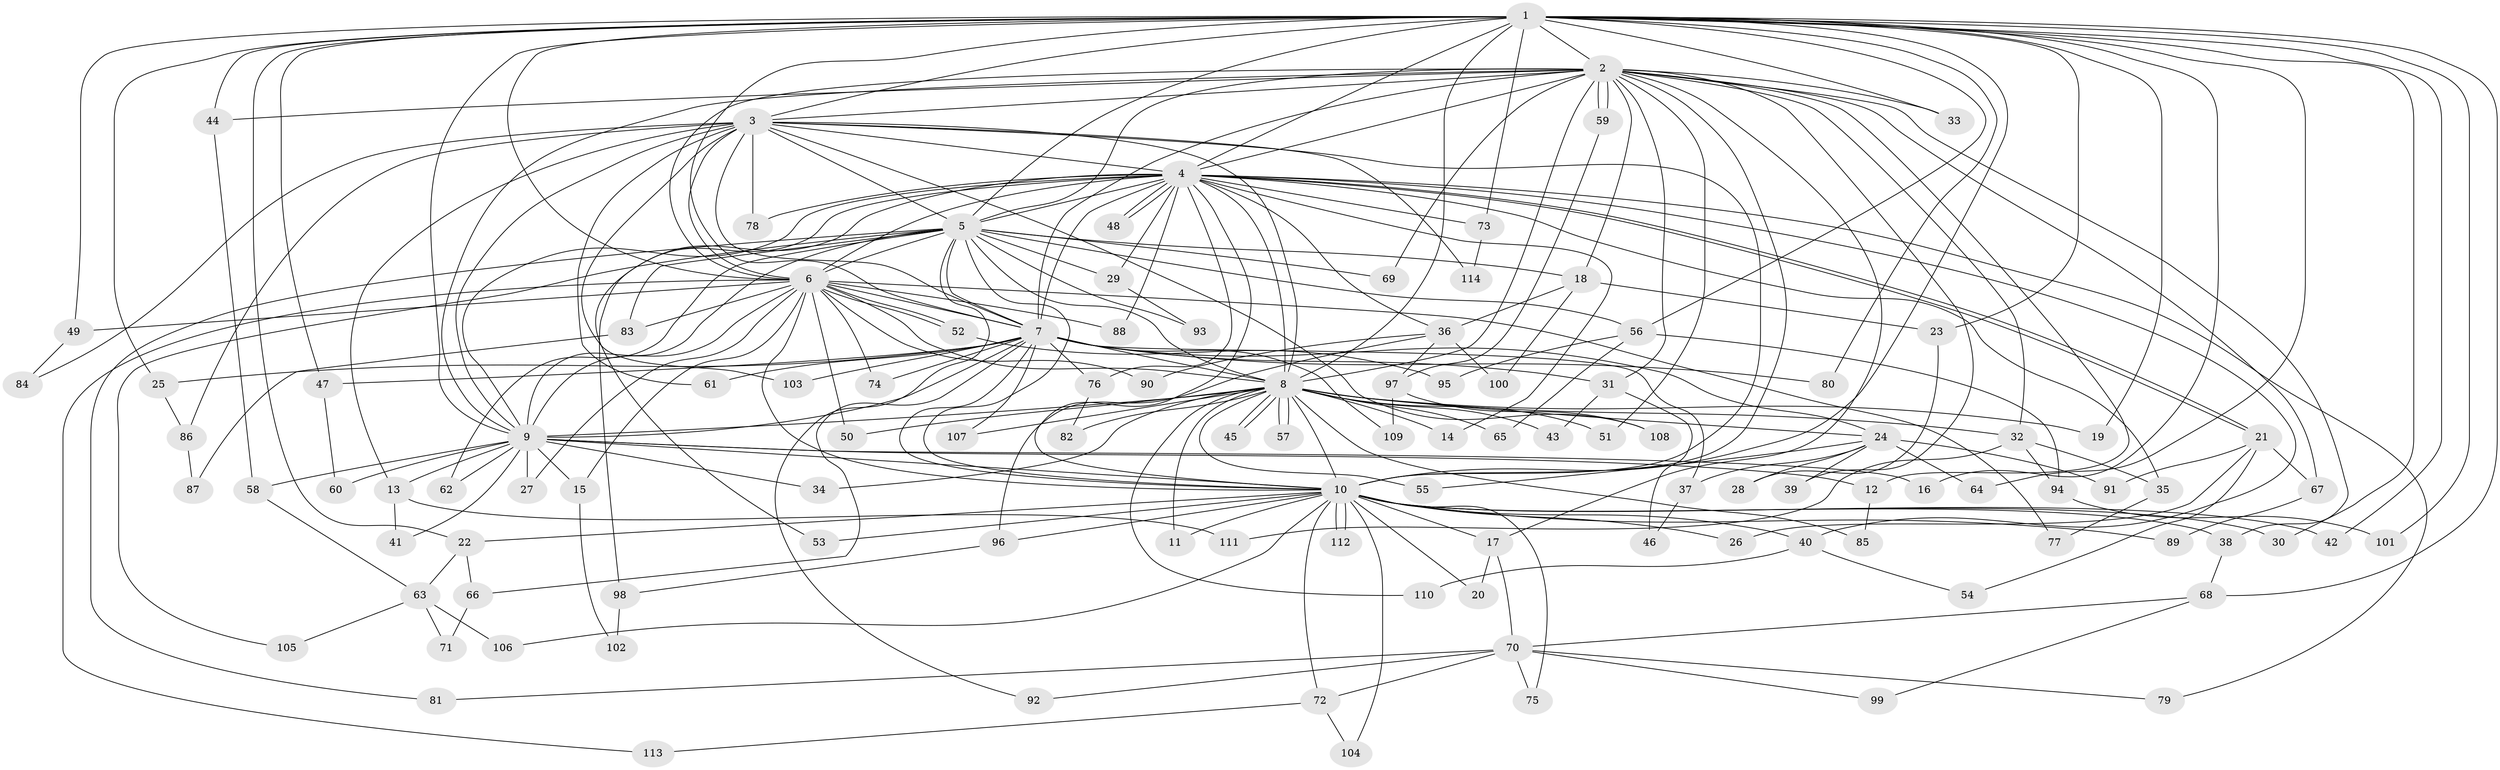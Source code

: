 // Generated by graph-tools (version 1.1) at 2025/34/03/09/25 02:34:42]
// undirected, 114 vertices, 253 edges
graph export_dot {
graph [start="1"]
  node [color=gray90,style=filled];
  1;
  2;
  3;
  4;
  5;
  6;
  7;
  8;
  9;
  10;
  11;
  12;
  13;
  14;
  15;
  16;
  17;
  18;
  19;
  20;
  21;
  22;
  23;
  24;
  25;
  26;
  27;
  28;
  29;
  30;
  31;
  32;
  33;
  34;
  35;
  36;
  37;
  38;
  39;
  40;
  41;
  42;
  43;
  44;
  45;
  46;
  47;
  48;
  49;
  50;
  51;
  52;
  53;
  54;
  55;
  56;
  57;
  58;
  59;
  60;
  61;
  62;
  63;
  64;
  65;
  66;
  67;
  68;
  69;
  70;
  71;
  72;
  73;
  74;
  75;
  76;
  77;
  78;
  79;
  80;
  81;
  82;
  83;
  84;
  85;
  86;
  87;
  88;
  89;
  90;
  91;
  92;
  93;
  94;
  95;
  96;
  97;
  98;
  99;
  100;
  101;
  102;
  103;
  104;
  105;
  106;
  107;
  108;
  109;
  110;
  111;
  112;
  113;
  114;
  1 -- 2;
  1 -- 3;
  1 -- 4;
  1 -- 5;
  1 -- 6;
  1 -- 7;
  1 -- 8;
  1 -- 9;
  1 -- 10;
  1 -- 16;
  1 -- 19;
  1 -- 22;
  1 -- 23;
  1 -- 25;
  1 -- 30;
  1 -- 33;
  1 -- 42;
  1 -- 44;
  1 -- 47;
  1 -- 49;
  1 -- 56;
  1 -- 64;
  1 -- 68;
  1 -- 73;
  1 -- 80;
  1 -- 101;
  2 -- 3;
  2 -- 4;
  2 -- 5;
  2 -- 6;
  2 -- 7;
  2 -- 8;
  2 -- 9;
  2 -- 10;
  2 -- 12;
  2 -- 17;
  2 -- 18;
  2 -- 31;
  2 -- 32;
  2 -- 33;
  2 -- 38;
  2 -- 39;
  2 -- 44;
  2 -- 51;
  2 -- 59;
  2 -- 59;
  2 -- 67;
  2 -- 69;
  3 -- 4;
  3 -- 5;
  3 -- 6;
  3 -- 7;
  3 -- 8;
  3 -- 9;
  3 -- 10;
  3 -- 13;
  3 -- 61;
  3 -- 78;
  3 -- 84;
  3 -- 86;
  3 -- 103;
  3 -- 108;
  3 -- 114;
  4 -- 5;
  4 -- 6;
  4 -- 7;
  4 -- 8;
  4 -- 9;
  4 -- 10;
  4 -- 14;
  4 -- 21;
  4 -- 21;
  4 -- 29;
  4 -- 35;
  4 -- 36;
  4 -- 40;
  4 -- 48;
  4 -- 48;
  4 -- 53;
  4 -- 73;
  4 -- 76;
  4 -- 78;
  4 -- 79;
  4 -- 88;
  4 -- 98;
  5 -- 6;
  5 -- 7;
  5 -- 8;
  5 -- 9;
  5 -- 10;
  5 -- 18;
  5 -- 29;
  5 -- 56;
  5 -- 62;
  5 -- 69;
  5 -- 81;
  5 -- 83;
  5 -- 92;
  5 -- 93;
  5 -- 105;
  6 -- 7;
  6 -- 8;
  6 -- 9;
  6 -- 10;
  6 -- 15;
  6 -- 27;
  6 -- 49;
  6 -- 50;
  6 -- 52;
  6 -- 52;
  6 -- 74;
  6 -- 77;
  6 -- 83;
  6 -- 88;
  6 -- 90;
  6 -- 113;
  7 -- 8;
  7 -- 9;
  7 -- 10;
  7 -- 24;
  7 -- 25;
  7 -- 31;
  7 -- 37;
  7 -- 47;
  7 -- 61;
  7 -- 66;
  7 -- 74;
  7 -- 76;
  7 -- 80;
  7 -- 103;
  7 -- 107;
  7 -- 109;
  8 -- 9;
  8 -- 10;
  8 -- 11;
  8 -- 14;
  8 -- 19;
  8 -- 24;
  8 -- 32;
  8 -- 34;
  8 -- 43;
  8 -- 45;
  8 -- 45;
  8 -- 50;
  8 -- 51;
  8 -- 55;
  8 -- 57;
  8 -- 57;
  8 -- 65;
  8 -- 82;
  8 -- 85;
  8 -- 107;
  8 -- 110;
  9 -- 10;
  9 -- 12;
  9 -- 13;
  9 -- 15;
  9 -- 16;
  9 -- 27;
  9 -- 34;
  9 -- 41;
  9 -- 58;
  9 -- 60;
  9 -- 62;
  10 -- 11;
  10 -- 17;
  10 -- 20;
  10 -- 22;
  10 -- 26;
  10 -- 30;
  10 -- 38;
  10 -- 40;
  10 -- 42;
  10 -- 53;
  10 -- 72;
  10 -- 75;
  10 -- 89;
  10 -- 96;
  10 -- 104;
  10 -- 106;
  10 -- 112;
  10 -- 112;
  12 -- 85;
  13 -- 41;
  13 -- 111;
  15 -- 102;
  17 -- 20;
  17 -- 70;
  18 -- 23;
  18 -- 36;
  18 -- 100;
  21 -- 26;
  21 -- 54;
  21 -- 67;
  21 -- 91;
  22 -- 63;
  22 -- 66;
  23 -- 28;
  24 -- 28;
  24 -- 37;
  24 -- 39;
  24 -- 55;
  24 -- 64;
  24 -- 91;
  25 -- 86;
  29 -- 93;
  31 -- 43;
  31 -- 46;
  32 -- 35;
  32 -- 94;
  32 -- 111;
  35 -- 77;
  36 -- 90;
  36 -- 96;
  36 -- 97;
  36 -- 100;
  37 -- 46;
  38 -- 68;
  40 -- 54;
  40 -- 110;
  44 -- 58;
  47 -- 60;
  49 -- 84;
  52 -- 95;
  56 -- 65;
  56 -- 94;
  56 -- 95;
  58 -- 63;
  59 -- 97;
  63 -- 71;
  63 -- 105;
  63 -- 106;
  66 -- 71;
  67 -- 89;
  68 -- 70;
  68 -- 99;
  70 -- 72;
  70 -- 75;
  70 -- 79;
  70 -- 81;
  70 -- 92;
  70 -- 99;
  72 -- 104;
  72 -- 113;
  73 -- 114;
  76 -- 82;
  83 -- 87;
  86 -- 87;
  94 -- 101;
  96 -- 98;
  97 -- 108;
  97 -- 109;
  98 -- 102;
}
